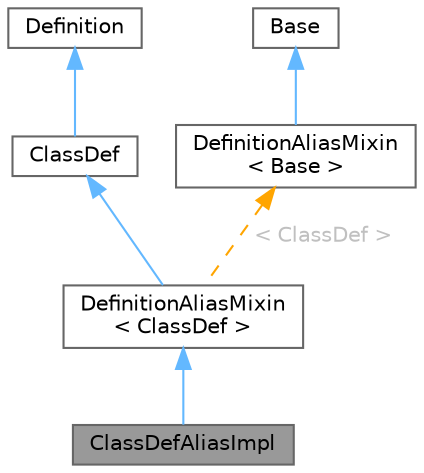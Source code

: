 digraph "ClassDefAliasImpl"
{
 // INTERACTIVE_SVG=YES
 // LATEX_PDF_SIZE
  bgcolor="transparent";
  edge [fontname=Helvetica,fontsize=10,labelfontname=Helvetica,labelfontsize=10];
  node [fontname=Helvetica,fontsize=10,shape=box,height=0.2,width=0.4];
  Node1 [id="Node000001",label="ClassDefAliasImpl",height=0.2,width=0.4,color="gray40", fillcolor="grey60", style="filled", fontcolor="black"];
  Node2 -> Node1 [id="edge1_Node000001_Node000002",dir="back",color="steelblue1",style="solid"];
  Node2 [id="Node000002",label="DefinitionAliasMixin\l\< ClassDef \>",height=0.2,width=0.4,color="gray40", fillcolor="white", style="filled",URL="$d8/d83/class_definition_alias_mixin.html",tooltip=" "];
  Node3 -> Node2 [id="edge2_Node000002_Node000003",dir="back",color="steelblue1",style="solid"];
  Node3 [id="Node000003",label="ClassDef",height=0.2,width=0.4,color="gray40", fillcolor="white", style="filled",URL="$d1/dcf/class_class_def.html",tooltip="A abstract class representing of a compound symbol."];
  Node4 -> Node3 [id="edge3_Node000003_Node000004",dir="back",color="steelblue1",style="solid"];
  Node4 [id="Node000004",label="Definition",height=0.2,width=0.4,color="gray40", fillcolor="white", style="filled",URL="$d5/dcc/class_definition.html",tooltip="The common base class of all entity definitions found in the sources."];
  Node5 -> Node2 [id="edge4_Node000002_Node000005",dir="back",color="orange",style="dashed",label=" \< ClassDef \>",fontcolor="grey" ];
  Node5 [id="Node000005",label="DefinitionAliasMixin\l\< Base \>",height=0.2,width=0.4,color="gray40", fillcolor="white", style="filled",URL="$d8/d83/class_definition_alias_mixin.html",tooltip=" "];
  Node6 -> Node5 [id="edge5_Node000005_Node000006",dir="back",color="steelblue1",style="solid"];
  Node6 [id="Node000006",label="Base",height=0.2,width=0.4,color="gray40", fillcolor="white", style="filled"];
}
